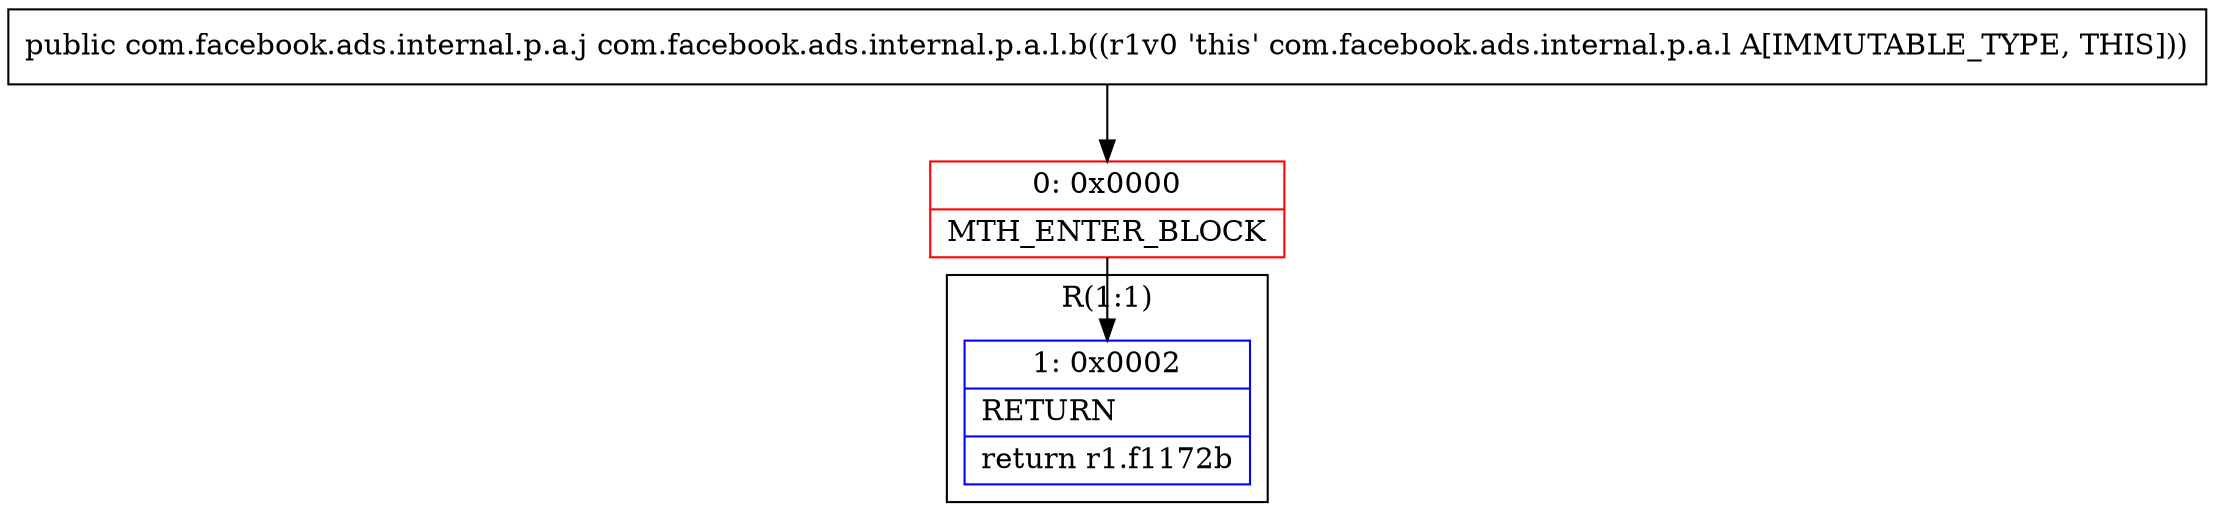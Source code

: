 digraph "CFG forcom.facebook.ads.internal.p.a.l.b()Lcom\/facebook\/ads\/internal\/p\/a\/j;" {
subgraph cluster_Region_1699365486 {
label = "R(1:1)";
node [shape=record,color=blue];
Node_1 [shape=record,label="{1\:\ 0x0002|RETURN\l|return r1.f1172b\l}"];
}
Node_0 [shape=record,color=red,label="{0\:\ 0x0000|MTH_ENTER_BLOCK\l}"];
MethodNode[shape=record,label="{public com.facebook.ads.internal.p.a.j com.facebook.ads.internal.p.a.l.b((r1v0 'this' com.facebook.ads.internal.p.a.l A[IMMUTABLE_TYPE, THIS])) }"];
MethodNode -> Node_0;
Node_0 -> Node_1;
}

